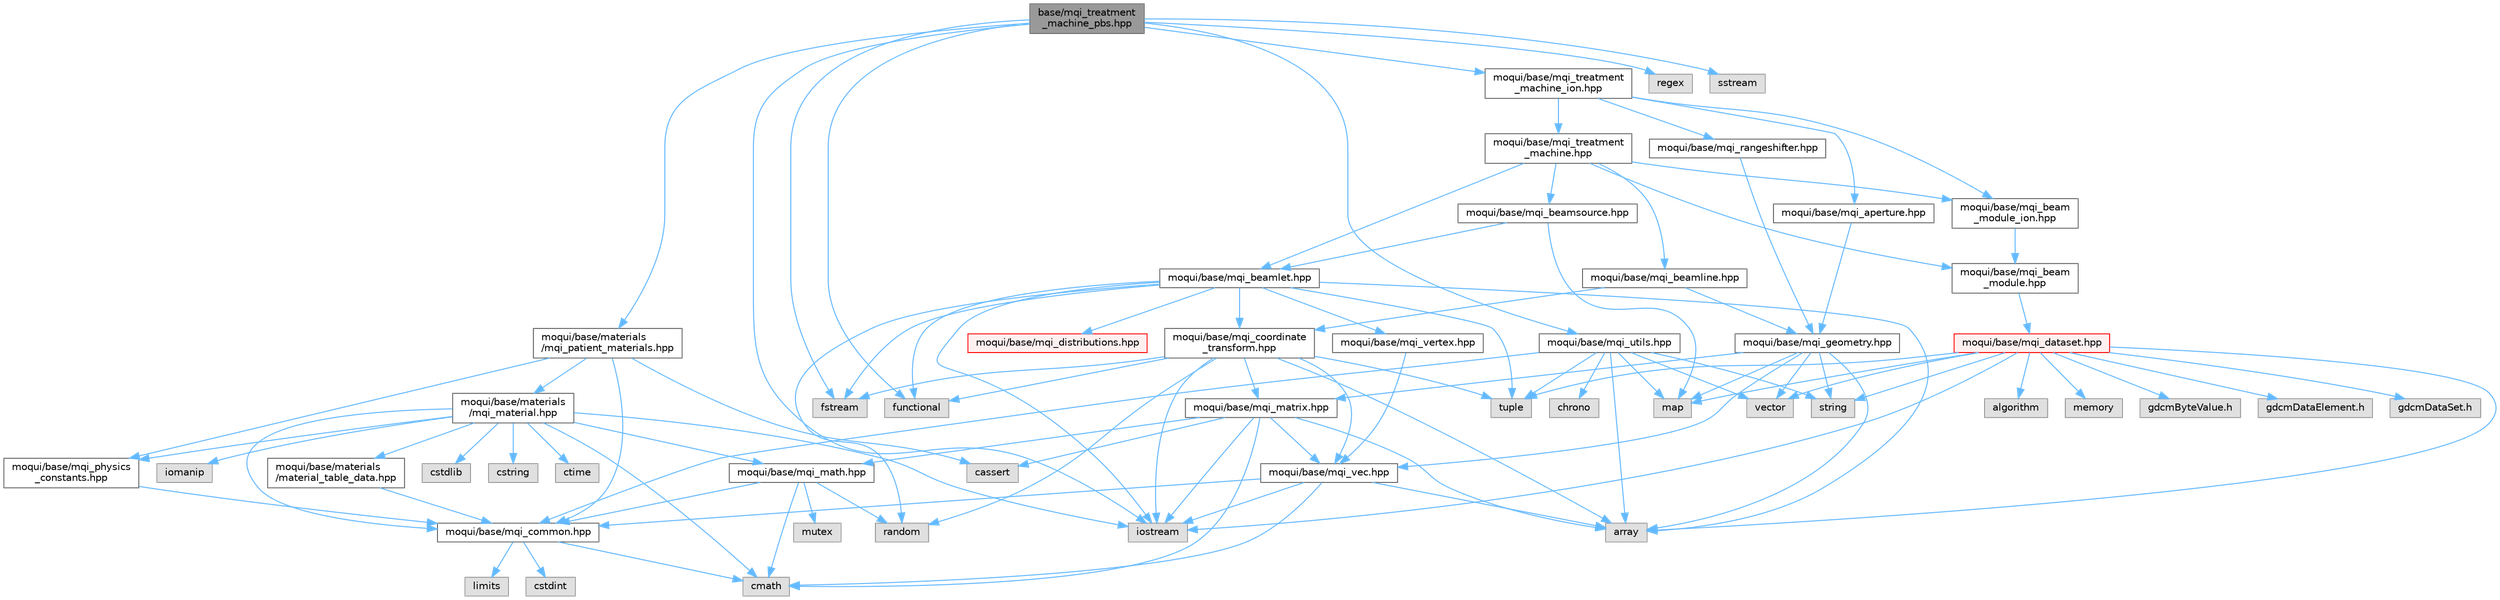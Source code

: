 digraph "base/mqi_treatment_machine_pbs.hpp"
{
 // LATEX_PDF_SIZE
  bgcolor="transparent";
  edge [fontname=Helvetica,fontsize=10,labelfontname=Helvetica,labelfontsize=10];
  node [fontname=Helvetica,fontsize=10,shape=box,height=0.2,width=0.4];
  Node1 [id="Node000001",label="base/mqi_treatment\l_machine_pbs.hpp",height=0.2,width=0.4,color="gray40", fillcolor="grey60", style="filled", fontcolor="black",tooltip=" "];
  Node1 -> Node2 [id="edge1_Node000001_Node000002",color="steelblue1",style="solid",tooltip=" "];
  Node2 [id="Node000002",label="moqui/base/materials\l/mqi_patient_materials.hpp",height=0.2,width=0.4,color="grey40", fillcolor="white", style="filled",URL="$mqi__patient__materials_8hpp.html",tooltip="Defines the mqi::patient_material_t class for converting Hounsfield Units (HU) to material properties..."];
  Node2 -> Node3 [id="edge2_Node000002_Node000003",color="steelblue1",style="solid",tooltip=" "];
  Node3 [id="Node000003",label="cassert",height=0.2,width=0.4,color="grey60", fillcolor="#E0E0E0", style="filled",tooltip=" "];
  Node2 -> Node4 [id="edge3_Node000002_Node000004",color="steelblue1",style="solid",tooltip=" "];
  Node4 [id="Node000004",label="moqui/base/materials\l/mqi_material.hpp",height=0.2,width=0.4,color="grey40", fillcolor="white", style="filled",URL="$materials_2mqi__material_8hpp.html",tooltip="This file defines the base class for materials and specific material implementations."];
  Node4 -> Node5 [id="edge4_Node000004_Node000005",color="steelblue1",style="solid",tooltip=" "];
  Node5 [id="Node000005",label="moqui/base/mqi_common.hpp",height=0.2,width=0.4,color="grey40", fillcolor="white", style="filled",URL="$mqi__common_8hpp.html",tooltip="A header file containing common definitions, macros, and type aliases for the project."];
  Node5 -> Node6 [id="edge5_Node000005_Node000006",color="steelblue1",style="solid",tooltip=" "];
  Node6 [id="Node000006",label="cmath",height=0.2,width=0.4,color="grey60", fillcolor="#E0E0E0", style="filled",tooltip=" "];
  Node5 -> Node7 [id="edge6_Node000005_Node000007",color="steelblue1",style="solid",tooltip=" "];
  Node7 [id="Node000007",label="cstdint",height=0.2,width=0.4,color="grey60", fillcolor="#E0E0E0", style="filled",tooltip=" "];
  Node5 -> Node8 [id="edge7_Node000005_Node000008",color="steelblue1",style="solid",tooltip=" "];
  Node8 [id="Node000008",label="limits",height=0.2,width=0.4,color="grey60", fillcolor="#E0E0E0", style="filled",tooltip=" "];
  Node4 -> Node9 [id="edge8_Node000004_Node000009",color="steelblue1",style="solid",tooltip=" "];
  Node9 [id="Node000009",label="moqui/base/mqi_math.hpp",height=0.2,width=0.4,color="grey40", fillcolor="white", style="filled",URL="$mqi__math_8hpp.html",tooltip="Defines mathematical constants and functions for both CPU and CUDA execution."];
  Node9 -> Node5 [id="edge9_Node000009_Node000005",color="steelblue1",style="solid",tooltip=" "];
  Node9 -> Node6 [id="edge10_Node000009_Node000006",color="steelblue1",style="solid",tooltip=" "];
  Node9 -> Node10 [id="edge11_Node000009_Node000010",color="steelblue1",style="solid",tooltip=" "];
  Node10 [id="Node000010",label="mutex",height=0.2,width=0.4,color="grey60", fillcolor="#E0E0E0", style="filled",tooltip=" "];
  Node9 -> Node11 [id="edge12_Node000009_Node000011",color="steelblue1",style="solid",tooltip=" "];
  Node11 [id="Node000011",label="random",height=0.2,width=0.4,color="grey60", fillcolor="#E0E0E0", style="filled",tooltip=" "];
  Node4 -> Node12 [id="edge13_Node000004_Node000012",color="steelblue1",style="solid",tooltip=" "];
  Node12 [id="Node000012",label="moqui/base/mqi_physics\l_constants.hpp",height=0.2,width=0.4,color="grey40", fillcolor="white", style="filled",URL="$mqi__physics__constants_8hpp.html",tooltip="Defines a struct containing fundamental physical constants and unit conversions."];
  Node12 -> Node5 [id="edge14_Node000012_Node000005",color="steelblue1",style="solid",tooltip=" "];
  Node4 -> Node13 [id="edge15_Node000004_Node000013",color="steelblue1",style="solid",tooltip=" "];
  Node13 [id="Node000013",label="moqui/base/materials\l/material_table_data.hpp",height=0.2,width=0.4,color="grey40", fillcolor="white", style="filled",URL="$material__table__data_8hpp.html",tooltip="This file contains pre-calculated tables for stopping power ratios."];
  Node13 -> Node5 [id="edge16_Node000013_Node000005",color="steelblue1",style="solid",tooltip=" "];
  Node4 -> Node6 [id="edge17_Node000004_Node000006",color="steelblue1",style="solid",tooltip=" "];
  Node4 -> Node14 [id="edge18_Node000004_Node000014",color="steelblue1",style="solid",tooltip=" "];
  Node14 [id="Node000014",label="cstdlib",height=0.2,width=0.4,color="grey60", fillcolor="#E0E0E0", style="filled",tooltip=" "];
  Node4 -> Node15 [id="edge19_Node000004_Node000015",color="steelblue1",style="solid",tooltip=" "];
  Node15 [id="Node000015",label="cstring",height=0.2,width=0.4,color="grey60", fillcolor="#E0E0E0", style="filled",tooltip=" "];
  Node4 -> Node16 [id="edge20_Node000004_Node000016",color="steelblue1",style="solid",tooltip=" "];
  Node16 [id="Node000016",label="ctime",height=0.2,width=0.4,color="grey60", fillcolor="#E0E0E0", style="filled",tooltip=" "];
  Node4 -> Node17 [id="edge21_Node000004_Node000017",color="steelblue1",style="solid",tooltip=" "];
  Node17 [id="Node000017",label="iomanip",height=0.2,width=0.4,color="grey60", fillcolor="#E0E0E0", style="filled",tooltip=" "];
  Node4 -> Node18 [id="edge22_Node000004_Node000018",color="steelblue1",style="solid",tooltip=" "];
  Node18 [id="Node000018",label="iostream",height=0.2,width=0.4,color="grey60", fillcolor="#E0E0E0", style="filled",tooltip=" "];
  Node2 -> Node5 [id="edge23_Node000002_Node000005",color="steelblue1",style="solid",tooltip=" "];
  Node2 -> Node12 [id="edge24_Node000002_Node000012",color="steelblue1",style="solid",tooltip=" "];
  Node1 -> Node19 [id="edge25_Node000001_Node000019",color="steelblue1",style="solid",tooltip=" "];
  Node19 [id="Node000019",label="moqui/base/mqi_treatment\l_machine_ion.hpp",height=0.2,width=0.4,color="grey40", fillcolor="white", style="filled",URL="$mqi__treatment__machine__ion_8hpp.html",tooltip=" "];
  Node19 -> Node20 [id="edge26_Node000019_Node000020",color="steelblue1",style="solid",tooltip=" "];
  Node20 [id="Node000020",label="moqui/base/mqi_aperture.hpp",height=0.2,width=0.4,color="grey40", fillcolor="white", style="filled",URL="$mqi__aperture_8hpp.html",tooltip="Geometry model for an aperture."];
  Node20 -> Node21 [id="edge27_Node000020_Node000021",color="steelblue1",style="solid",tooltip=" "];
  Node21 [id="Node000021",label="moqui/base/mqi_geometry.hpp",height=0.2,width=0.4,color="grey40", fillcolor="white", style="filled",URL="$mqi__geometry_8hpp.html",tooltip="Defines the abstract base class for all geometric components in the simulation."];
  Node21 -> Node22 [id="edge28_Node000021_Node000022",color="steelblue1",style="solid",tooltip=" "];
  Node22 [id="Node000022",label="array",height=0.2,width=0.4,color="grey60", fillcolor="#E0E0E0", style="filled",tooltip=" "];
  Node21 -> Node23 [id="edge29_Node000021_Node000023",color="steelblue1",style="solid",tooltip=" "];
  Node23 [id="Node000023",label="map",height=0.2,width=0.4,color="grey60", fillcolor="#E0E0E0", style="filled",tooltip=" "];
  Node21 -> Node24 [id="edge30_Node000021_Node000024",color="steelblue1",style="solid",tooltip=" "];
  Node24 [id="Node000024",label="string",height=0.2,width=0.4,color="grey60", fillcolor="#E0E0E0", style="filled",tooltip=" "];
  Node21 -> Node25 [id="edge31_Node000021_Node000025",color="steelblue1",style="solid",tooltip=" "];
  Node25 [id="Node000025",label="vector",height=0.2,width=0.4,color="grey60", fillcolor="#E0E0E0", style="filled",tooltip=" "];
  Node21 -> Node26 [id="edge32_Node000021_Node000026",color="steelblue1",style="solid",tooltip=" "];
  Node26 [id="Node000026",label="moqui/base/mqi_matrix.hpp",height=0.2,width=0.4,color="grey40", fillcolor="white", style="filled",URL="$mqi__matrix_8hpp.html",tooltip="Defines 3x3 and 4x4 matrix classes for 3D transformations."];
  Node26 -> Node22 [id="edge33_Node000026_Node000022",color="steelblue1",style="solid",tooltip=" "];
  Node26 -> Node3 [id="edge34_Node000026_Node000003",color="steelblue1",style="solid",tooltip=" "];
  Node26 -> Node6 [id="edge35_Node000026_Node000006",color="steelblue1",style="solid",tooltip=" "];
  Node26 -> Node18 [id="edge36_Node000026_Node000018",color="steelblue1",style="solid",tooltip=" "];
  Node26 -> Node9 [id="edge37_Node000026_Node000009",color="steelblue1",style="solid",tooltip=" "];
  Node26 -> Node27 [id="edge38_Node000026_Node000027",color="steelblue1",style="solid",tooltip=" "];
  Node27 [id="Node000027",label="moqui/base/mqi_vec.hpp",height=0.2,width=0.4,color="grey40", fillcolor="white", style="filled",URL="$mqi__vec_8hpp.html",tooltip=" "];
  Node27 -> Node22 [id="edge39_Node000027_Node000022",color="steelblue1",style="solid",tooltip=" "];
  Node27 -> Node6 [id="edge40_Node000027_Node000006",color="steelblue1",style="solid",tooltip=" "];
  Node27 -> Node18 [id="edge41_Node000027_Node000018",color="steelblue1",style="solid",tooltip=" "];
  Node27 -> Node5 [id="edge42_Node000027_Node000005",color="steelblue1",style="solid",tooltip=" "];
  Node21 -> Node27 [id="edge43_Node000021_Node000027",color="steelblue1",style="solid",tooltip=" "];
  Node19 -> Node28 [id="edge44_Node000019_Node000028",color="steelblue1",style="solid",tooltip=" "];
  Node28 [id="Node000028",label="moqui/base/mqi_beam\l_module_ion.hpp",height=0.2,width=0.4,color="grey40", fillcolor="white", style="filled",URL="$mqi__beam__module__ion_8hpp.html",tooltip="Interprets DICOM-RT Ion beam modules for plans and treatment records."];
  Node28 -> Node29 [id="edge45_Node000028_Node000029",color="steelblue1",style="solid",tooltip=" "];
  Node29 [id="Node000029",label="moqui/base/mqi_beam\l_module.hpp",height=0.2,width=0.4,color="grey40", fillcolor="white", style="filled",URL="$mqi__beam__module_8hpp.html",tooltip="Defines the top-level abstraction for interpreting DICOM beam modules."];
  Node29 -> Node30 [id="edge46_Node000029_Node000030",color="steelblue1",style="solid",tooltip=" "];
  Node30 [id="Node000030",label="moqui/base/mqi_dataset.hpp",height=0.2,width=0.4,color="red", fillcolor="#FFF0F0", style="filled",URL="$mqi__dataset_8hpp.html",tooltip="Defines a simplified, user-friendly interface for accessing DICOM data."];
  Node30 -> Node31 [id="edge47_Node000030_Node000031",color="steelblue1",style="solid",tooltip=" "];
  Node31 [id="Node000031",label="algorithm",height=0.2,width=0.4,color="grey60", fillcolor="#E0E0E0", style="filled",tooltip=" "];
  Node30 -> Node22 [id="edge48_Node000030_Node000022",color="steelblue1",style="solid",tooltip=" "];
  Node30 -> Node18 [id="edge49_Node000030_Node000018",color="steelblue1",style="solid",tooltip=" "];
  Node30 -> Node23 [id="edge50_Node000030_Node000023",color="steelblue1",style="solid",tooltip=" "];
  Node30 -> Node32 [id="edge51_Node000030_Node000032",color="steelblue1",style="solid",tooltip=" "];
  Node32 [id="Node000032",label="memory",height=0.2,width=0.4,color="grey60", fillcolor="#E0E0E0", style="filled",tooltip=" "];
  Node30 -> Node24 [id="edge52_Node000030_Node000024",color="steelblue1",style="solid",tooltip=" "];
  Node30 -> Node33 [id="edge53_Node000030_Node000033",color="steelblue1",style="solid",tooltip=" "];
  Node33 [id="Node000033",label="tuple",height=0.2,width=0.4,color="grey60", fillcolor="#E0E0E0", style="filled",tooltip=" "];
  Node30 -> Node25 [id="edge54_Node000030_Node000025",color="steelblue1",style="solid",tooltip=" "];
  Node30 -> Node34 [id="edge55_Node000030_Node000034",color="steelblue1",style="solid",tooltip=" "];
  Node34 [id="Node000034",label="gdcmByteValue.h",height=0.2,width=0.4,color="grey60", fillcolor="#E0E0E0", style="filled",tooltip=" "];
  Node30 -> Node35 [id="edge56_Node000030_Node000035",color="steelblue1",style="solid",tooltip=" "];
  Node35 [id="Node000035",label="gdcmDataElement.h",height=0.2,width=0.4,color="grey60", fillcolor="#E0E0E0", style="filled",tooltip=" "];
  Node30 -> Node36 [id="edge57_Node000030_Node000036",color="steelblue1",style="solid",tooltip=" "];
  Node36 [id="Node000036",label="gdcmDataSet.h",height=0.2,width=0.4,color="grey60", fillcolor="#E0E0E0", style="filled",tooltip=" "];
  Node19 -> Node43 [id="edge58_Node000019_Node000043",color="steelblue1",style="solid",tooltip=" "];
  Node43 [id="Node000043",label="moqui/base/mqi_rangeshifter.hpp",height=0.2,width=0.4,color="grey40", fillcolor="white", style="filled",URL="$mqi__rangeshifter_8hpp.html",tooltip="Defines a range shifter, a geometric component used to modify the depth of a radiation beam."];
  Node43 -> Node21 [id="edge59_Node000043_Node000021",color="steelblue1",style="solid",tooltip=" "];
  Node19 -> Node44 [id="edge60_Node000019_Node000044",color="steelblue1",style="solid",tooltip=" "];
  Node44 [id="Node000044",label="moqui/base/mqi_treatment\l_machine.hpp",height=0.2,width=0.4,color="grey40", fillcolor="white", style="filled",URL="$mqi__treatment__machine_8hpp.html",tooltip=" "];
  Node44 -> Node29 [id="edge61_Node000044_Node000029",color="steelblue1",style="solid",tooltip=" "];
  Node44 -> Node28 [id="edge62_Node000044_Node000028",color="steelblue1",style="solid",tooltip=" "];
  Node44 -> Node45 [id="edge63_Node000044_Node000045",color="steelblue1",style="solid",tooltip=" "];
  Node45 [id="Node000045",label="moqui/base/mqi_beamlet.hpp",height=0.2,width=0.4,color="grey40", fillcolor="white", style="filled",URL="$mqi__beamlet_8hpp.html",tooltip="Defines a beamlet, a fundamental component of a beam model."];
  Node45 -> Node22 [id="edge64_Node000045_Node000022",color="steelblue1",style="solid",tooltip=" "];
  Node45 -> Node46 [id="edge65_Node000045_Node000046",color="steelblue1",style="solid",tooltip=" "];
  Node46 [id="Node000046",label="fstream",height=0.2,width=0.4,color="grey60", fillcolor="#E0E0E0", style="filled",tooltip=" "];
  Node45 -> Node47 [id="edge66_Node000045_Node000047",color="steelblue1",style="solid",tooltip=" "];
  Node47 [id="Node000047",label="functional",height=0.2,width=0.4,color="grey60", fillcolor="#E0E0E0", style="filled",tooltip=" "];
  Node45 -> Node18 [id="edge67_Node000045_Node000018",color="steelblue1",style="solid",tooltip=" "];
  Node45 -> Node11 [id="edge68_Node000045_Node000011",color="steelblue1",style="solid",tooltip=" "];
  Node45 -> Node33 [id="edge69_Node000045_Node000033",color="steelblue1",style="solid",tooltip=" "];
  Node45 -> Node48 [id="edge70_Node000045_Node000048",color="steelblue1",style="solid",tooltip=" "];
  Node48 [id="Node000048",label="moqui/base/mqi_coordinate\l_transform.hpp",height=0.2,width=0.4,color="grey40", fillcolor="white", style="filled",URL="$mqi__coordinate__transform_8hpp.html",tooltip="Defines a class for mapping points and vectors between different coordinate systems."];
  Node48 -> Node22 [id="edge71_Node000048_Node000022",color="steelblue1",style="solid",tooltip=" "];
  Node48 -> Node46 [id="edge72_Node000048_Node000046",color="steelblue1",style="solid",tooltip=" "];
  Node48 -> Node47 [id="edge73_Node000048_Node000047",color="steelblue1",style="solid",tooltip=" "];
  Node48 -> Node18 [id="edge74_Node000048_Node000018",color="steelblue1",style="solid",tooltip=" "];
  Node48 -> Node11 [id="edge75_Node000048_Node000011",color="steelblue1",style="solid",tooltip=" "];
  Node48 -> Node33 [id="edge76_Node000048_Node000033",color="steelblue1",style="solid",tooltip=" "];
  Node48 -> Node26 [id="edge77_Node000048_Node000026",color="steelblue1",style="solid",tooltip=" "];
  Node48 -> Node27 [id="edge78_Node000048_Node000027",color="steelblue1",style="solid",tooltip=" "];
  Node45 -> Node49 [id="edge79_Node000045_Node000049",color="steelblue1",style="solid",tooltip=" "];
  Node49 [id="Node000049",label="moqui/base/mqi_distributions.hpp",height=0.2,width=0.4,color="red", fillcolor="#FFF0F0", style="filled",URL="$mqi__distributions_8hpp.html",tooltip="A meta-header that includes all particle distribution function headers."];
  Node45 -> Node59 [id="edge80_Node000045_Node000059",color="steelblue1",style="solid",tooltip=" "];
  Node59 [id="Node000059",label="moqui/base/mqi_vertex.hpp",height=0.2,width=0.4,color="grey40", fillcolor="white", style="filled",URL="$mqi__vertex_8hpp.html",tooltip=" "];
  Node59 -> Node27 [id="edge81_Node000059_Node000027",color="steelblue1",style="solid",tooltip=" "];
  Node44 -> Node60 [id="edge82_Node000044_Node000060",color="steelblue1",style="solid",tooltip=" "];
  Node60 [id="Node000060",label="moqui/base/mqi_beamline.hpp",height=0.2,width=0.4,color="grey40", fillcolor="white", style="filled",URL="$mqi__beamline_8hpp.html",tooltip="Defines a beamline as a collection of physical components."];
  Node60 -> Node48 [id="edge83_Node000060_Node000048",color="steelblue1",style="solid",tooltip=" "];
  Node60 -> Node21 [id="edge84_Node000060_Node000021",color="steelblue1",style="solid",tooltip=" "];
  Node44 -> Node61 [id="edge85_Node000044_Node000061",color="steelblue1",style="solid",tooltip=" "];
  Node61 [id="Node000061",label="moqui/base/mqi_beamsource.hpp",height=0.2,width=0.4,color="grey40", fillcolor="white", style="filled",URL="$mqi__beamsource_8hpp.html",tooltip="Defines a source of particles for simulation, composed of multiple beamlets."];
  Node61 -> Node23 [id="edge86_Node000061_Node000023",color="steelblue1",style="solid",tooltip=" "];
  Node61 -> Node45 [id="edge87_Node000061_Node000045",color="steelblue1",style="solid",tooltip=" "];
  Node1 -> Node62 [id="edge88_Node000001_Node000062",color="steelblue1",style="solid",tooltip=" "];
  Node62 [id="Node000062",label="moqui/base/mqi_utils.hpp",height=0.2,width=0.4,color="grey40", fillcolor="white", style="filled",URL="$mqi__utils_8hpp.html",tooltip=" "];
  Node62 -> Node22 [id="edge89_Node000062_Node000022",color="steelblue1",style="solid",tooltip=" "];
  Node62 -> Node52 [id="edge90_Node000062_Node000052",color="steelblue1",style="solid",tooltip=" "];
  Node52 [id="Node000052",label="chrono",height=0.2,width=0.4,color="grey60", fillcolor="#E0E0E0", style="filled",tooltip=" "];
  Node62 -> Node23 [id="edge91_Node000062_Node000023",color="steelblue1",style="solid",tooltip=" "];
  Node62 -> Node5 [id="edge92_Node000062_Node000005",color="steelblue1",style="solid",tooltip=" "];
  Node62 -> Node24 [id="edge93_Node000062_Node000024",color="steelblue1",style="solid",tooltip=" "];
  Node62 -> Node33 [id="edge94_Node000062_Node000033",color="steelblue1",style="solid",tooltip=" "];
  Node62 -> Node25 [id="edge95_Node000062_Node000025",color="steelblue1",style="solid",tooltip=" "];
  Node1 -> Node46 [id="edge96_Node000001_Node000046",color="steelblue1",style="solid",tooltip=" "];
  Node1 -> Node47 [id="edge97_Node000001_Node000047",color="steelblue1",style="solid",tooltip=" "];
  Node1 -> Node18 [id="edge98_Node000001_Node000018",color="steelblue1",style="solid",tooltip=" "];
  Node1 -> Node63 [id="edge99_Node000001_Node000063",color="steelblue1",style="solid",tooltip=" "];
  Node63 [id="Node000063",label="regex",height=0.2,width=0.4,color="grey60", fillcolor="#E0E0E0", style="filled",tooltip=" "];
  Node1 -> Node64 [id="edge100_Node000001_Node000064",color="steelblue1",style="solid",tooltip=" "];
  Node64 [id="Node000064",label="sstream",height=0.2,width=0.4,color="grey60", fillcolor="#E0E0E0", style="filled",tooltip=" "];
}
